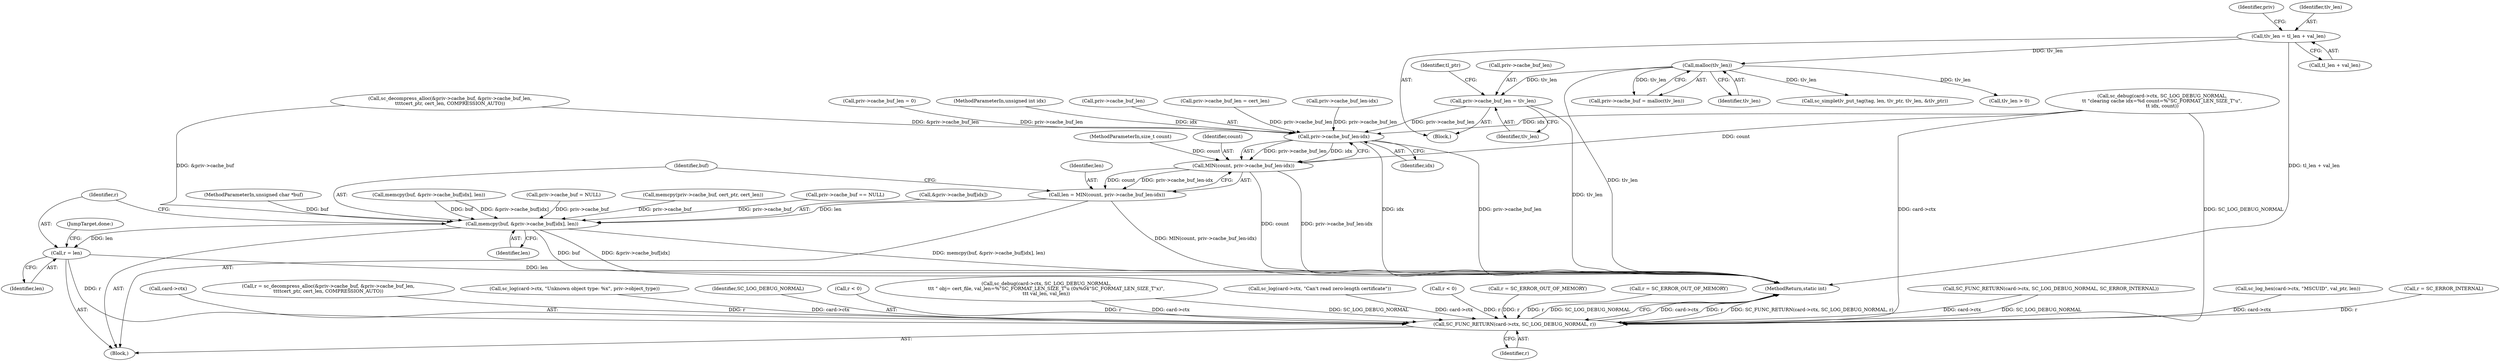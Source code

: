 digraph "0_OpenSC_8fe377e93b4b56060e5bbfb6f3142ceaeca744fa_3@pointer" {
"1000297" [label="(Call,priv->cache_buf_len = tlv_len)"];
"1000284" [label="(Call,malloc(tlv_len))"];
"1000275" [label="(Call,tlv_len = tl_len + val_len)"];
"1000595" [label="(Call,priv->cache_buf_len-idx)"];
"1000593" [label="(Call,MIN(count, priv->cache_buf_len-idx))"];
"1000591" [label="(Call,len = MIN(count, priv->cache_buf_len-idx))"];
"1000600" [label="(Call,memcpy(buf, &priv->cache_buf[idx], len))"];
"1000609" [label="(Call,r = len)"];
"1000621" [label="(Call,SC_FUNC_RETURN(card->ctx, SC_LOG_DEBUG_NORMAL, r))"];
"1000611" [label="(Identifier,len)"];
"1000234" [label="(Call,SC_FUNC_RETURN(card->ctx, SC_LOG_DEBUG_NORMAL, SC_ERROR_INTERNAL))"];
"1000488" [label="(Call,sc_log_hex(card->ctx, \"MSCUID\", val_ptr, len))"];
"1000601" [label="(Identifier,buf)"];
"1000582" [label="(Call,r = SC_ERROR_INTERNAL)"];
"1000273" [label="(Block,)"];
"1000282" [label="(Identifier,priv)"];
"1000112" [label="(MethodParameterIn,unsigned char *buf)"];
"1000621" [label="(Call,SC_FUNC_RETURN(card->ctx, SC_LOG_DEBUG_NORMAL, r))"];
"1000622" [label="(Call,card->ctx)"];
"1000301" [label="(Identifier,tlv_len)"];
"1000512" [label="(Call,r = sc_decompress_alloc(&priv->cache_buf, &priv->cache_buf_len,\n\t\t\t\tcert_ptr, cert_len, COMPRESSION_AUTO))"];
"1000574" [label="(Call,sc_log(card->ctx, \"Unknown object type: %x\", priv->object_type))"];
"1000627" [label="(MethodReturn,static int)"];
"1000359" [label="(Call,sc_simpletlv_put_tag(tag, len, tlv_ptr, tlv_len, &tlv_ptr))"];
"1000320" [label="(Call,tlv_len > 0)"];
"1000552" [label="(Call,priv->cache_buf_len = cert_len)"];
"1000285" [label="(Identifier,tlv_len)"];
"1000186" [label="(Call,memcpy(buf, &priv->cache_buf[idx], len))"];
"1000218" [label="(Call,priv->cache_buf = NULL)"];
"1000113" [label="(MethodParameterIn,size_t count)"];
"1000599" [label="(Identifier,idx)"];
"1000298" [label="(Call,priv->cache_buf_len)"];
"1000181" [label="(Call,priv->cache_buf_len-idx)"];
"1000223" [label="(Call,priv->cache_buf_len = 0)"];
"1000115" [label="(Block,)"];
"1000557" [label="(Call,memcpy(priv->cache_buf, cert_ptr, cert_len))"];
"1000591" [label="(Call,len = MIN(count, priv->cache_buf_len-idx))"];
"1000276" [label="(Identifier,tlv_len)"];
"1000111" [label="(MethodParameterIn,unsigned int idx)"];
"1000595" [label="(Call,priv->cache_buf_len-idx)"];
"1000596" [label="(Call,priv->cache_buf_len)"];
"1000594" [label="(Identifier,count)"];
"1000600" [label="(Call,memcpy(buf, &priv->cache_buf[idx], len))"];
"1000287" [label="(Call,priv->cache_buf == NULL)"];
"1000609" [label="(Call,r = len)"];
"1000625" [label="(Identifier,SC_LOG_DEBUG_NORMAL)"];
"1000275" [label="(Call,tlv_len = tl_len + val_len)"];
"1000608" [label="(Identifier,len)"];
"1000592" [label="(Identifier,len)"];
"1000602" [label="(Call,&priv->cache_buf[idx])"];
"1000250" [label="(Call,r < 0)"];
"1000612" [label="(JumpTarget,done:)"];
"1000610" [label="(Identifier,r)"];
"1000305" [label="(Identifier,tl_ptr)"];
"1000394" [label="(Call,sc_debug(card->ctx, SC_LOG_DEBUG_NORMAL,\n\t\t\t \" obj= cert_file, val_len=%\"SC_FORMAT_LEN_SIZE_T\"u (0x%04\"SC_FORMAT_LEN_SIZE_T\"x)\",\n\t\t\t val_len, val_len))"];
"1000593" [label="(Call,MIN(count, priv->cache_buf_len-idx))"];
"1000565" [label="(Call,sc_log(card->ctx, \"Can't read zero-length certificate\"))"];
"1000201" [label="(Call,sc_debug(card->ctx, SC_LOG_DEBUG_NORMAL,\n\t\t \"clearing cache idx=%d count=%\"SC_FORMAT_LEN_SIZE_T\"u\",\n\t\t idx, count))"];
"1000280" [label="(Call,priv->cache_buf = malloc(tlv_len))"];
"1000514" [label="(Call,sc_decompress_alloc(&priv->cache_buf, &priv->cache_buf_len,\n\t\t\t\tcert_ptr, cert_len, COMPRESSION_AUTO))"];
"1000297" [label="(Call,priv->cache_buf_len = tlv_len)"];
"1000265" [label="(Call,r < 0)"];
"1000548" [label="(Call,r = SC_ERROR_OUT_OF_MEMORY)"];
"1000284" [label="(Call,malloc(tlv_len))"];
"1000293" [label="(Call,r = SC_ERROR_OUT_OF_MEMORY)"];
"1000277" [label="(Call,tl_len + val_len)"];
"1000626" [label="(Identifier,r)"];
"1000297" -> "1000273"  [label="AST: "];
"1000297" -> "1000301"  [label="CFG: "];
"1000298" -> "1000297"  [label="AST: "];
"1000301" -> "1000297"  [label="AST: "];
"1000305" -> "1000297"  [label="CFG: "];
"1000297" -> "1000627"  [label="DDG: tlv_len"];
"1000284" -> "1000297"  [label="DDG: tlv_len"];
"1000297" -> "1000595"  [label="DDG: priv->cache_buf_len"];
"1000284" -> "1000280"  [label="AST: "];
"1000284" -> "1000285"  [label="CFG: "];
"1000285" -> "1000284"  [label="AST: "];
"1000280" -> "1000284"  [label="CFG: "];
"1000284" -> "1000627"  [label="DDG: tlv_len"];
"1000284" -> "1000280"  [label="DDG: tlv_len"];
"1000275" -> "1000284"  [label="DDG: tlv_len"];
"1000284" -> "1000320"  [label="DDG: tlv_len"];
"1000284" -> "1000359"  [label="DDG: tlv_len"];
"1000275" -> "1000273"  [label="AST: "];
"1000275" -> "1000277"  [label="CFG: "];
"1000276" -> "1000275"  [label="AST: "];
"1000277" -> "1000275"  [label="AST: "];
"1000282" -> "1000275"  [label="CFG: "];
"1000275" -> "1000627"  [label="DDG: tl_len + val_len"];
"1000595" -> "1000593"  [label="AST: "];
"1000595" -> "1000599"  [label="CFG: "];
"1000596" -> "1000595"  [label="AST: "];
"1000599" -> "1000595"  [label="AST: "];
"1000593" -> "1000595"  [label="CFG: "];
"1000595" -> "1000627"  [label="DDG: idx"];
"1000595" -> "1000627"  [label="DDG: priv->cache_buf_len"];
"1000595" -> "1000593"  [label="DDG: priv->cache_buf_len"];
"1000595" -> "1000593"  [label="DDG: idx"];
"1000181" -> "1000595"  [label="DDG: priv->cache_buf_len"];
"1000552" -> "1000595"  [label="DDG: priv->cache_buf_len"];
"1000514" -> "1000595"  [label="DDG: &priv->cache_buf_len"];
"1000223" -> "1000595"  [label="DDG: priv->cache_buf_len"];
"1000201" -> "1000595"  [label="DDG: idx"];
"1000111" -> "1000595"  [label="DDG: idx"];
"1000593" -> "1000591"  [label="AST: "];
"1000594" -> "1000593"  [label="AST: "];
"1000591" -> "1000593"  [label="CFG: "];
"1000593" -> "1000627"  [label="DDG: priv->cache_buf_len-idx"];
"1000593" -> "1000627"  [label="DDG: count"];
"1000593" -> "1000591"  [label="DDG: count"];
"1000593" -> "1000591"  [label="DDG: priv->cache_buf_len-idx"];
"1000201" -> "1000593"  [label="DDG: count"];
"1000113" -> "1000593"  [label="DDG: count"];
"1000591" -> "1000115"  [label="AST: "];
"1000592" -> "1000591"  [label="AST: "];
"1000601" -> "1000591"  [label="CFG: "];
"1000591" -> "1000627"  [label="DDG: MIN(count, priv->cache_buf_len-idx)"];
"1000591" -> "1000600"  [label="DDG: len"];
"1000600" -> "1000115"  [label="AST: "];
"1000600" -> "1000608"  [label="CFG: "];
"1000601" -> "1000600"  [label="AST: "];
"1000602" -> "1000600"  [label="AST: "];
"1000608" -> "1000600"  [label="AST: "];
"1000610" -> "1000600"  [label="CFG: "];
"1000600" -> "1000627"  [label="DDG: &priv->cache_buf[idx]"];
"1000600" -> "1000627"  [label="DDG: memcpy(buf, &priv->cache_buf[idx], len)"];
"1000600" -> "1000627"  [label="DDG: buf"];
"1000186" -> "1000600"  [label="DDG: buf"];
"1000186" -> "1000600"  [label="DDG: &priv->cache_buf[idx]"];
"1000112" -> "1000600"  [label="DDG: buf"];
"1000218" -> "1000600"  [label="DDG: priv->cache_buf"];
"1000514" -> "1000600"  [label="DDG: &priv->cache_buf"];
"1000557" -> "1000600"  [label="DDG: priv->cache_buf"];
"1000287" -> "1000600"  [label="DDG: priv->cache_buf"];
"1000600" -> "1000609"  [label="DDG: len"];
"1000609" -> "1000115"  [label="AST: "];
"1000609" -> "1000611"  [label="CFG: "];
"1000610" -> "1000609"  [label="AST: "];
"1000611" -> "1000609"  [label="AST: "];
"1000612" -> "1000609"  [label="CFG: "];
"1000609" -> "1000627"  [label="DDG: len"];
"1000609" -> "1000621"  [label="DDG: r"];
"1000621" -> "1000115"  [label="AST: "];
"1000621" -> "1000626"  [label="CFG: "];
"1000622" -> "1000621"  [label="AST: "];
"1000625" -> "1000621"  [label="AST: "];
"1000626" -> "1000621"  [label="AST: "];
"1000627" -> "1000621"  [label="CFG: "];
"1000621" -> "1000627"  [label="DDG: card->ctx"];
"1000621" -> "1000627"  [label="DDG: r"];
"1000621" -> "1000627"  [label="DDG: SC_FUNC_RETURN(card->ctx, SC_LOG_DEBUG_NORMAL, r)"];
"1000621" -> "1000627"  [label="DDG: SC_LOG_DEBUG_NORMAL"];
"1000574" -> "1000621"  [label="DDG: card->ctx"];
"1000488" -> "1000621"  [label="DDG: card->ctx"];
"1000234" -> "1000621"  [label="DDG: card->ctx"];
"1000234" -> "1000621"  [label="DDG: SC_LOG_DEBUG_NORMAL"];
"1000565" -> "1000621"  [label="DDG: card->ctx"];
"1000201" -> "1000621"  [label="DDG: card->ctx"];
"1000201" -> "1000621"  [label="DDG: SC_LOG_DEBUG_NORMAL"];
"1000394" -> "1000621"  [label="DDG: card->ctx"];
"1000394" -> "1000621"  [label="DDG: SC_LOG_DEBUG_NORMAL"];
"1000250" -> "1000621"  [label="DDG: r"];
"1000293" -> "1000621"  [label="DDG: r"];
"1000512" -> "1000621"  [label="DDG: r"];
"1000582" -> "1000621"  [label="DDG: r"];
"1000265" -> "1000621"  [label="DDG: r"];
"1000548" -> "1000621"  [label="DDG: r"];
}
